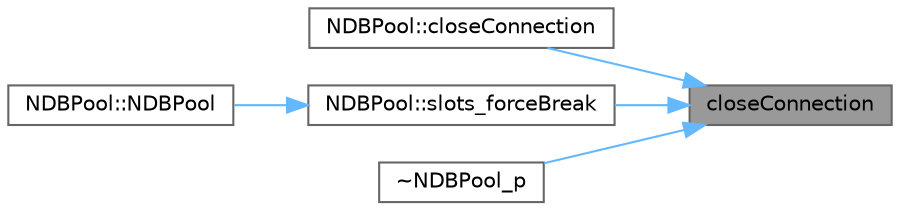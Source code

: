digraph "closeConnection"
{
 // LATEX_PDF_SIZE
  bgcolor="transparent";
  edge [fontname=Helvetica,fontsize=10,labelfontname=Helvetica,labelfontsize=10];
  node [fontname=Helvetica,fontsize=10,shape=box,height=0.2,width=0.4];
  rankdir="RL";
  Node1 [id="Node000001",label="closeConnection",height=0.2,width=0.4,color="gray40", fillcolor="grey60", style="filled", fontcolor="black",tooltip="closeConnection 关闭数据库连接"];
  Node1 -> Node2 [id="edge1_Node000001_Node000002",dir="back",color="steelblue1",style="solid",tooltip=" "];
  Node2 [id="Node000002",label="NDBPool::closeConnection",height=0.2,width=0.4,color="grey40", fillcolor="white", style="filled",URL="$class_n_d_b_pool.html#a9f44e37b09b7c44b71fe15914da4b0c0",tooltip="closeConnection 释放本地连接"];
  Node1 -> Node3 [id="edge2_Node000001_Node000003",dir="back",color="steelblue1",style="solid",tooltip=" "];
  Node3 [id="Node000003",label="NDBPool::slots_forceBreak",height=0.2,width=0.4,color="grey40", fillcolor="white", style="filled",URL="$class_n_d_b_pool.html#a749d91ee797916a9fb8399b8c28aedb6",tooltip="slots_forceBreak 强制断开连接"];
  Node3 -> Node4 [id="edge3_Node000003_Node000004",dir="back",color="steelblue1",style="solid",tooltip=" "];
  Node4 [id="Node000004",label="NDBPool::NDBPool",height=0.2,width=0.4,color="grey40", fillcolor="white", style="filled",URL="$class_n_d_b_pool.html#acdc98546e5f15502f11e609efb63d9fa",tooltip="NDBPool 构造函数"];
  Node1 -> Node5 [id="edge4_Node000001_Node000005",dir="back",color="steelblue1",style="solid",tooltip=" "];
  Node5 [id="Node000005",label="~NDBPool_p",height=0.2,width=0.4,color="grey40", fillcolor="white", style="filled",URL="$class_n_d_b_pool__p.html#ae4873b004503756edb54913d553dc78e",tooltip="析构函数"];
}
